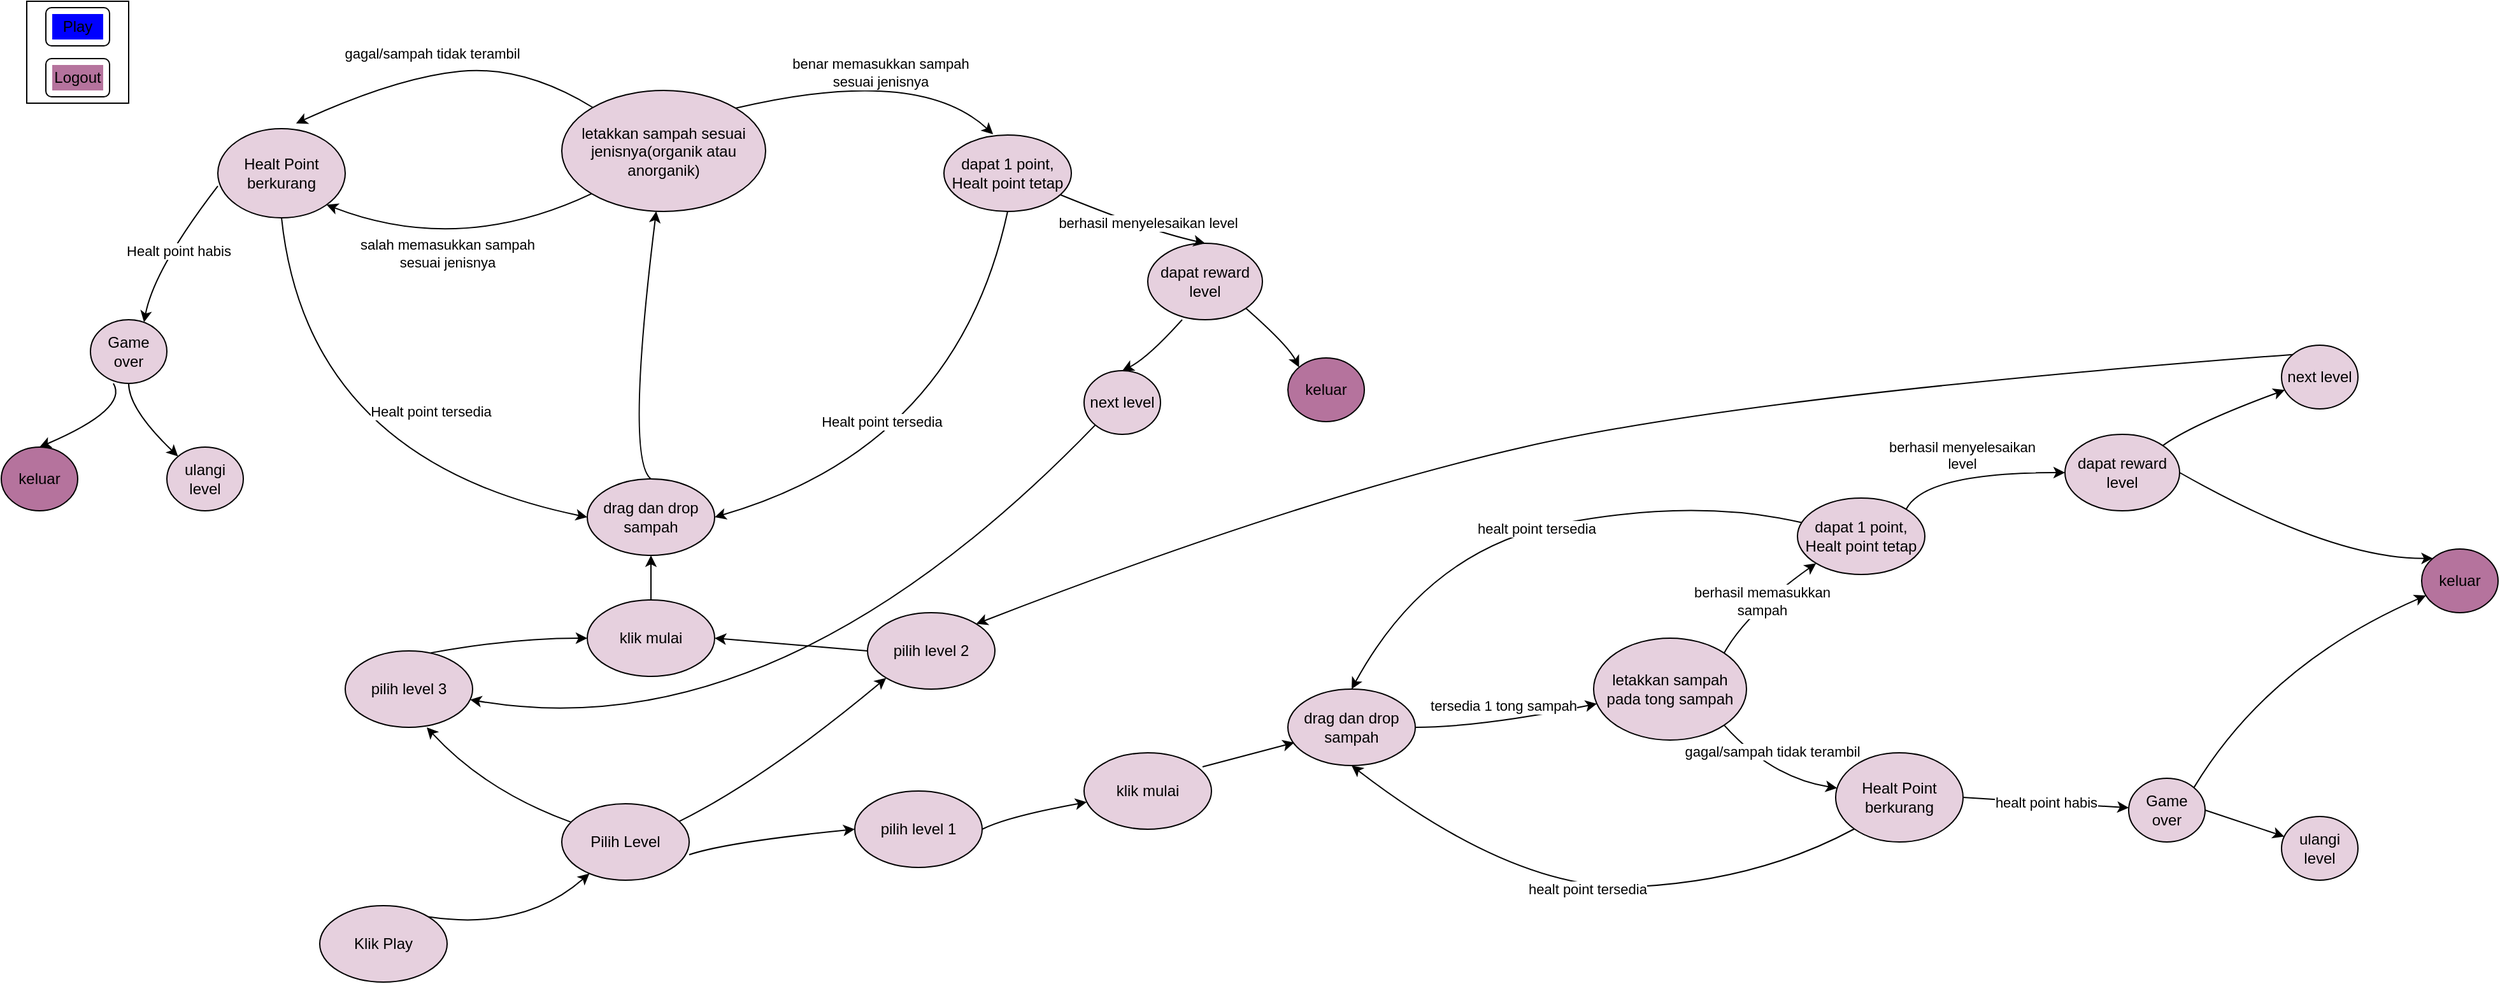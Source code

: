 <mxfile version="13.10.0" type="github">
  <diagram id="0ruAm_mbsfTCE9Q-pWes" name="Page-1">
    <mxGraphModel dx="2560" dy="617" grid="1" gridSize="10" guides="1" tooltips="1" connect="1" arrows="1" fold="1" page="1" pageScale="1" pageWidth="1100" pageHeight="850" math="0" shadow="0">
      <root>
        <mxCell id="0" />
        <mxCell id="1" parent="0" />
        <mxCell id="ufACirdJFiVra8hk12WO-1" value="Klik Play" style="ellipse;whiteSpace=wrap;html=1;fillColor=#E6D0DE;strokeColor=#000000;" parent="1" vertex="1">
          <mxGeometry x="240" y="730" width="100" height="60" as="geometry" />
        </mxCell>
        <mxCell id="ufACirdJFiVra8hk12WO-11" value="" style="group;fillColor=#CDA2BE;" parent="1" vertex="1" connectable="0">
          <mxGeometry x="10" y="20" width="80" height="80" as="geometry" />
        </mxCell>
        <mxCell id="ufACirdJFiVra8hk12WO-2" value="" style="whiteSpace=wrap;html=1;aspect=fixed;fillColor=#FFFFFF;" parent="ufACirdJFiVra8hk12WO-11" vertex="1">
          <mxGeometry width="80" height="80" as="geometry" />
        </mxCell>
        <mxCell id="ufACirdJFiVra8hk12WO-6" value="" style="rounded=1;whiteSpace=wrap;html=1;" parent="ufACirdJFiVra8hk12WO-11" vertex="1">
          <mxGeometry x="15" y="5" width="50" height="30" as="geometry" />
        </mxCell>
        <mxCell id="ufACirdJFiVra8hk12WO-3" value="Play" style="text;html=1;strokeColor=none;fillColor=#0000FF;align=center;verticalAlign=middle;whiteSpace=wrap;rounded=0;" parent="ufACirdJFiVra8hk12WO-11" vertex="1">
          <mxGeometry x="20" y="10" width="40" height="20" as="geometry" />
        </mxCell>
        <mxCell id="ufACirdJFiVra8hk12WO-9" value="" style="rounded=1;whiteSpace=wrap;html=1;" parent="ufACirdJFiVra8hk12WO-11" vertex="1">
          <mxGeometry x="15" y="45" width="50" height="30" as="geometry" />
        </mxCell>
        <mxCell id="ufACirdJFiVra8hk12WO-4" value="Logout" style="text;html=1;strokeColor=none;fillColor=#B5739D;align=center;verticalAlign=middle;whiteSpace=wrap;rounded=0;" parent="ufACirdJFiVra8hk12WO-11" vertex="1">
          <mxGeometry x="20" y="50" width="40" height="20" as="geometry" />
        </mxCell>
        <mxCell id="Aw8P6YKWe4kPCCdSZn9g-1" value="" style="curved=1;endArrow=classic;html=1;exitX=1;exitY=0;exitDx=0;exitDy=0;fillColor=#E6D0DE;strokeColor=#000000;" edge="1" parent="1" source="ufACirdJFiVra8hk12WO-1" target="Aw8P6YKWe4kPCCdSZn9g-40">
          <mxGeometry width="50" height="50" relative="1" as="geometry">
            <mxPoint x="510" y="391.77" as="sourcePoint" />
            <mxPoint x="560" y="341.77" as="targetPoint" />
            <Array as="points">
              <mxPoint x="400" y="750" />
            </Array>
          </mxGeometry>
        </mxCell>
        <mxCell id="Aw8P6YKWe4kPCCdSZn9g-3" value="klik mulai" style="ellipse;whiteSpace=wrap;html=1;fillColor=#E6D0DE;strokeColor=#000000;" vertex="1" parent="1">
          <mxGeometry x="450" y="490" width="100" height="60" as="geometry" />
        </mxCell>
        <mxCell id="Aw8P6YKWe4kPCCdSZn9g-4" value="" style="curved=1;endArrow=classic;html=1;exitX=0.92;exitY=0.233;exitDx=0;exitDy=0;exitPerimeter=0;entryX=0;entryY=1;entryDx=0;entryDy=0;fillColor=#E6D0DE;strokeColor=#000000;" edge="1" parent="1" source="Aw8P6YKWe4kPCCdSZn9g-40" target="Aw8P6YKWe4kPCCdSZn9g-93">
          <mxGeometry width="50" height="50" relative="1" as="geometry">
            <mxPoint x="420" y="661.77" as="sourcePoint" />
            <mxPoint x="680" y="540" as="targetPoint" />
            <Array as="points">
              <mxPoint x="590" y="630" />
            </Array>
          </mxGeometry>
        </mxCell>
        <mxCell id="Aw8P6YKWe4kPCCdSZn9g-5" value="drag dan drop sampah" style="ellipse;whiteSpace=wrap;html=1;fillColor=#E6D0DE;strokeColor=#000000;" vertex="1" parent="1">
          <mxGeometry x="450" y="395" width="100" height="60" as="geometry" />
        </mxCell>
        <mxCell id="Aw8P6YKWe4kPCCdSZn9g-7" value="letakkan sampah sesuai jenisnya(organik atau anorganik)" style="ellipse;whiteSpace=wrap;html=1;fillColor=#E6D0DE;strokeColor=#000000;" vertex="1" parent="1">
          <mxGeometry x="430" y="90" width="160" height="95" as="geometry" />
        </mxCell>
        <mxCell id="Aw8P6YKWe4kPCCdSZn9g-8" value="Healt Point berkurang" style="ellipse;whiteSpace=wrap;html=1;fillColor=#E6D0DE;strokeColor=#000000;" vertex="1" parent="1">
          <mxGeometry x="160" y="120" width="100" height="70" as="geometry" />
        </mxCell>
        <mxCell id="Aw8P6YKWe4kPCCdSZn9g-9" value="dapat 1 point, Healt point tetap" style="ellipse;whiteSpace=wrap;html=1;fillColor=#E6D0DE;strokeColor=#000000;" vertex="1" parent="1">
          <mxGeometry x="730" y="125" width="100" height="60" as="geometry" />
        </mxCell>
        <mxCell id="Aw8P6YKWe4kPCCdSZn9g-10" value="" style="curved=1;endArrow=classic;html=1;entryX=0.386;entryY=-0.01;entryDx=0;entryDy=0;exitX=1;exitY=0;exitDx=0;exitDy=0;fillColor=#E6D0DE;strokeColor=#000000;entryPerimeter=0;" edge="1" parent="1" source="Aw8P6YKWe4kPCCdSZn9g-7" target="Aw8P6YKWe4kPCCdSZn9g-9">
          <mxGeometry width="50" height="50" relative="1" as="geometry">
            <mxPoint x="490" y="300" as="sourcePoint" />
            <mxPoint x="540" y="250" as="targetPoint" />
            <Array as="points">
              <mxPoint x="710" y="70" />
            </Array>
          </mxGeometry>
        </mxCell>
        <mxCell id="Aw8P6YKWe4kPCCdSZn9g-17" value="&lt;div&gt;benar memasukkan sampah &lt;br&gt;&lt;/div&gt;&lt;div&gt;sesuai jenisnya&lt;/div&gt;" style="edgeLabel;html=1;align=center;verticalAlign=middle;resizable=0;points=[];fillColor=#E6D0DE;strokeColor=#000000;" vertex="1" connectable="0" parent="Aw8P6YKWe4kPCCdSZn9g-10">
          <mxGeometry x="-0.102" y="-8" relative="1" as="geometry">
            <mxPoint x="11.8" y="-12.03" as="offset" />
          </mxGeometry>
        </mxCell>
        <mxCell id="Aw8P6YKWe4kPCCdSZn9g-11" value="" style="curved=1;endArrow=classic;html=1;entryX=1;entryY=1;entryDx=0;entryDy=0;exitX=0;exitY=1;exitDx=0;exitDy=0;fillColor=#E6D0DE;strokeColor=#000000;" edge="1" parent="1" source="Aw8P6YKWe4kPCCdSZn9g-7" target="Aw8P6YKWe4kPCCdSZn9g-8">
          <mxGeometry width="50" height="50" relative="1" as="geometry">
            <mxPoint x="548.0" y="288.0" as="sourcePoint" />
            <mxPoint x="664.645" y="231.213" as="targetPoint" />
            <Array as="points">
              <mxPoint x="350" y="220" />
            </Array>
          </mxGeometry>
        </mxCell>
        <mxCell id="Aw8P6YKWe4kPCCdSZn9g-15" value="&lt;div&gt;salah memasukkan sampah &lt;br&gt;&lt;/div&gt;&lt;div&gt;sesuai jenisnya&lt;/div&gt;" style="edgeLabel;html=1;align=center;verticalAlign=middle;resizable=0;points=[];fillColor=#E6D0DE;strokeColor=#000000;" vertex="1" connectable="0" parent="Aw8P6YKWe4kPCCdSZn9g-11">
          <mxGeometry x="0.033" y="3" relative="1" as="geometry">
            <mxPoint x="-6.84" y="-3.67" as="offset" />
          </mxGeometry>
        </mxCell>
        <mxCell id="Aw8P6YKWe4kPCCdSZn9g-14" value="" style="curved=1;endArrow=classic;html=1;entryX=0.614;entryY=-0.059;entryDx=0;entryDy=0;fillColor=#E6D0DE;strokeColor=#000000;entryPerimeter=0;" edge="1" parent="1" source="Aw8P6YKWe4kPCCdSZn9g-7" target="Aw8P6YKWe4kPCCdSZn9g-8">
          <mxGeometry width="50" height="50" relative="1" as="geometry">
            <mxPoint x="500" y="270" as="sourcePoint" />
            <mxPoint x="350" y="229" as="targetPoint" />
            <Array as="points">
              <mxPoint x="400" y="70" />
              <mxPoint x="300" y="80" />
            </Array>
          </mxGeometry>
        </mxCell>
        <mxCell id="Aw8P6YKWe4kPCCdSZn9g-16" value="gagal/sampah tidak terambil" style="edgeLabel;html=1;align=center;verticalAlign=middle;resizable=0;points=[];fillColor=#E6D0DE;strokeColor=#000000;" vertex="1" connectable="0" parent="Aw8P6YKWe4kPCCdSZn9g-14">
          <mxGeometry x="0.015" y="13" relative="1" as="geometry">
            <mxPoint x="-10.24" y="-28.04" as="offset" />
          </mxGeometry>
        </mxCell>
        <mxCell id="Aw8P6YKWe4kPCCdSZn9g-18" value="" style="curved=1;endArrow=classic;html=1;exitX=0.5;exitY=0;exitDx=0;exitDy=0;fillColor=#E6D0DE;strokeColor=#000000;" edge="1" parent="1" source="Aw8P6YKWe4kPCCdSZn9g-3" target="Aw8P6YKWe4kPCCdSZn9g-5">
          <mxGeometry width="50" height="50" relative="1" as="geometry">
            <mxPoint x="455.725" y="584.275" as="sourcePoint" />
            <mxPoint x="483.064" y="548.227" as="targetPoint" />
            <Array as="points" />
          </mxGeometry>
        </mxCell>
        <mxCell id="Aw8P6YKWe4kPCCdSZn9g-19" value="" style="curved=1;endArrow=classic;html=1;exitX=0.5;exitY=0;exitDx=0;exitDy=0;fillColor=#E6D0DE;strokeColor=#000000;" edge="1" parent="1" source="Aw8P6YKWe4kPCCdSZn9g-5" target="Aw8P6YKWe4kPCCdSZn9g-7">
          <mxGeometry width="50" height="50" relative="1" as="geometry">
            <mxPoint x="500" y="400" as="sourcePoint" />
            <mxPoint x="493.064" y="558.227" as="targetPoint" />
            <Array as="points">
              <mxPoint x="480" y="380" />
            </Array>
          </mxGeometry>
        </mxCell>
        <mxCell id="Aw8P6YKWe4kPCCdSZn9g-21" value="" style="curved=1;endArrow=classic;html=1;entryX=0;entryY=0.5;entryDx=0;entryDy=0;exitX=0.5;exitY=1;exitDx=0;exitDy=0;fillColor=#E6D0DE;strokeColor=#000000;" edge="1" parent="1" source="Aw8P6YKWe4kPCCdSZn9g-8" target="Aw8P6YKWe4kPCCdSZn9g-5">
          <mxGeometry width="50" height="50" relative="1" as="geometry">
            <mxPoint x="220" y="220" as="sourcePoint" />
            <mxPoint x="540" y="350" as="targetPoint" />
            <Array as="points">
              <mxPoint x="230" y="380" />
            </Array>
          </mxGeometry>
        </mxCell>
        <mxCell id="Aw8P6YKWe4kPCCdSZn9g-24" value="Healt point tersedia" style="edgeLabel;html=1;align=center;verticalAlign=middle;resizable=0;points=[];fillColor=#E6D0DE;strokeColor=#000000;" vertex="1" connectable="0" parent="Aw8P6YKWe4kPCCdSZn9g-21">
          <mxGeometry x="0.211" y="37" relative="1" as="geometry">
            <mxPoint x="30.38" y="-14.44" as="offset" />
          </mxGeometry>
        </mxCell>
        <mxCell id="Aw8P6YKWe4kPCCdSZn9g-22" value="" style="curved=1;endArrow=classic;html=1;entryX=1;entryY=0.5;entryDx=0;entryDy=0;exitX=0.5;exitY=1;exitDx=0;exitDy=0;fillColor=#E6D0DE;strokeColor=#000000;" edge="1" parent="1" source="Aw8P6YKWe4kPCCdSZn9g-9" target="Aw8P6YKWe4kPCCdSZn9g-5">
          <mxGeometry width="50" height="50" relative="1" as="geometry">
            <mxPoint x="770" y="200" as="sourcePoint" />
            <mxPoint x="990" y="388.01" as="targetPoint" />
            <Array as="points">
              <mxPoint x="740" y="370" />
            </Array>
          </mxGeometry>
        </mxCell>
        <mxCell id="Aw8P6YKWe4kPCCdSZn9g-23" value="Healt point tersedia" style="edgeLabel;html=1;align=center;verticalAlign=middle;resizable=0;points=[];fillColor=#E6D0DE;strokeColor=#000000;" vertex="1" connectable="0" parent="Aw8P6YKWe4kPCCdSZn9g-22">
          <mxGeometry x="0.237" y="-45" relative="1" as="geometry">
            <mxPoint x="1.24" y="9.12" as="offset" />
          </mxGeometry>
        </mxCell>
        <mxCell id="Aw8P6YKWe4kPCCdSZn9g-25" value="Game over" style="ellipse;whiteSpace=wrap;html=1;fillColor=#E6D0DE;strokeColor=#000000;" vertex="1" parent="1">
          <mxGeometry x="60" y="270" width="60" height="50" as="geometry" />
        </mxCell>
        <mxCell id="Aw8P6YKWe4kPCCdSZn9g-26" value="" style="curved=1;endArrow=classic;html=1;exitX=0;exitY=0.643;exitDx=0;exitDy=0;exitPerimeter=0;entryX=0.7;entryY=0.04;entryDx=0;entryDy=0;entryPerimeter=0;fillColor=#E6D0DE;strokeColor=#000000;" edge="1" parent="1" source="Aw8P6YKWe4kPCCdSZn9g-8" target="Aw8P6YKWe4kPCCdSZn9g-25">
          <mxGeometry width="50" height="50" relative="1" as="geometry">
            <mxPoint x="490" y="400" as="sourcePoint" />
            <mxPoint x="540" y="350" as="targetPoint" />
            <Array as="points">
              <mxPoint x="110" y="230" />
            </Array>
          </mxGeometry>
        </mxCell>
        <mxCell id="Aw8P6YKWe4kPCCdSZn9g-39" value="Healt point habis " style="edgeLabel;html=1;align=center;verticalAlign=middle;resizable=0;points=[];fillColor=#E6D0DE;strokeColor=#000000;" vertex="1" connectable="0" parent="Aw8P6YKWe4kPCCdSZn9g-26">
          <mxGeometry x="-0.046" y="6" relative="1" as="geometry">
            <mxPoint as="offset" />
          </mxGeometry>
        </mxCell>
        <mxCell id="Aw8P6YKWe4kPCCdSZn9g-27" value="ulangi level" style="ellipse;whiteSpace=wrap;html=1;fillColor=#E6D0DE;strokeColor=#000000;" vertex="1" parent="1">
          <mxGeometry x="120" y="370" width="60" height="50" as="geometry" />
        </mxCell>
        <mxCell id="Aw8P6YKWe4kPCCdSZn9g-28" value="keluar" style="ellipse;whiteSpace=wrap;html=1;fillColor=#B5739D;strokeColor=#000000;" vertex="1" parent="1">
          <mxGeometry x="-10" y="370" width="60" height="50" as="geometry" />
        </mxCell>
        <mxCell id="Aw8P6YKWe4kPCCdSZn9g-29" value="" style="curved=1;endArrow=classic;html=1;exitX=0.5;exitY=1;exitDx=0;exitDy=0;entryX=0;entryY=0;entryDx=0;entryDy=0;fillColor=#E6D0DE;strokeColor=#000000;" edge="1" parent="1" source="Aw8P6YKWe4kPCCdSZn9g-25" target="Aw8P6YKWe4kPCCdSZn9g-27">
          <mxGeometry width="50" height="50" relative="1" as="geometry">
            <mxPoint x="450" y="520" as="sourcePoint" />
            <mxPoint x="500" y="470" as="targetPoint" />
            <Array as="points">
              <mxPoint x="90" y="340" />
            </Array>
          </mxGeometry>
        </mxCell>
        <mxCell id="Aw8P6YKWe4kPCCdSZn9g-30" value="" style="curved=1;endArrow=classic;html=1;exitX=0.3;exitY=1;exitDx=0;exitDy=0;entryX=0.5;entryY=0;entryDx=0;entryDy=0;exitPerimeter=0;fillColor=#E6D0DE;strokeColor=#000000;" edge="1" parent="1" source="Aw8P6YKWe4kPCCdSZn9g-25" target="Aw8P6YKWe4kPCCdSZn9g-28">
          <mxGeometry width="50" height="50" relative="1" as="geometry">
            <mxPoint x="99" y="320" as="sourcePoint" />
            <mxPoint x="128.787" y="377.322" as="targetPoint" />
            <Array as="points">
              <mxPoint x="90" y="340" />
            </Array>
          </mxGeometry>
        </mxCell>
        <mxCell id="Aw8P6YKWe4kPCCdSZn9g-32" value="dapat reward level" style="ellipse;whiteSpace=wrap;html=1;fillColor=#E6D0DE;strokeColor=#000000;" vertex="1" parent="1">
          <mxGeometry x="890" y="210" width="90" height="60" as="geometry" />
        </mxCell>
        <mxCell id="Aw8P6YKWe4kPCCdSZn9g-33" value="" style="curved=1;endArrow=classic;html=1;entryX=0.5;entryY=0;entryDx=0;entryDy=0;fillColor=#E6D0DE;strokeColor=#000000;" edge="1" parent="1" target="Aw8P6YKWe4kPCCdSZn9g-32" source="Aw8P6YKWe4kPCCdSZn9g-9">
          <mxGeometry width="50" height="50" relative="1" as="geometry">
            <mxPoint x="1030" y="170" as="sourcePoint" />
            <mxPoint x="1370" y="314.99" as="targetPoint" />
            <Array as="points">
              <mxPoint x="890" y="200" />
            </Array>
          </mxGeometry>
        </mxCell>
        <mxCell id="Aw8P6YKWe4kPCCdSZn9g-38" value="berhasil menyelesaikan level" style="edgeLabel;html=1;align=center;verticalAlign=middle;resizable=0;points=[];fillColor=#E6D0DE;strokeColor=#000000;" vertex="1" connectable="0" parent="Aw8P6YKWe4kPCCdSZn9g-33">
          <mxGeometry x="-0.044" y="-2" relative="1" as="geometry">
            <mxPoint x="16.03" y="-2.21" as="offset" />
          </mxGeometry>
        </mxCell>
        <mxCell id="Aw8P6YKWe4kPCCdSZn9g-34" value="keluar" style="ellipse;whiteSpace=wrap;html=1;fillColor=#B5739D;strokeColor=#000000;" vertex="1" parent="1">
          <mxGeometry x="1000" y="300" width="60" height="50" as="geometry" />
        </mxCell>
        <mxCell id="Aw8P6YKWe4kPCCdSZn9g-35" value="next level" style="ellipse;whiteSpace=wrap;html=1;fillColor=#E6D0DE;strokeColor=#000000;" vertex="1" parent="1">
          <mxGeometry x="840" y="310" width="60" height="50" as="geometry" />
        </mxCell>
        <mxCell id="Aw8P6YKWe4kPCCdSZn9g-36" value="" style="curved=1;endArrow=classic;html=1;entryX=0;entryY=0;entryDx=0;entryDy=0;fillColor=#E6D0DE;strokeColor=#000000;" edge="1" parent="1" target="Aw8P6YKWe4kPCCdSZn9g-34">
          <mxGeometry width="50" height="50" relative="1" as="geometry">
            <mxPoint x="967" y="261" as="sourcePoint" />
            <mxPoint x="1330" y="434.99" as="targetPoint" />
            <Array as="points">
              <mxPoint x="1000" y="290" />
            </Array>
          </mxGeometry>
        </mxCell>
        <mxCell id="Aw8P6YKWe4kPCCdSZn9g-37" value="" style="curved=1;endArrow=classic;html=1;exitX=0.3;exitY=1;exitDx=0;exitDy=0;entryX=0.5;entryY=0;entryDx=0;entryDy=0;exitPerimeter=0;fillColor=#E6D0DE;strokeColor=#000000;" edge="1" parent="1" source="Aw8P6YKWe4kPCCdSZn9g-32" target="Aw8P6YKWe4kPCCdSZn9g-35">
          <mxGeometry width="50" height="50" relative="1" as="geometry">
            <mxPoint x="929" y="284.99" as="sourcePoint" />
            <mxPoint x="958.787" y="342.312" as="targetPoint" />
            <Array as="points">
              <mxPoint x="890" y="300" />
            </Array>
          </mxGeometry>
        </mxCell>
        <mxCell id="Aw8P6YKWe4kPCCdSZn9g-40" value="Pilih Level " style="ellipse;whiteSpace=wrap;html=1;fillColor=#E6D0DE;strokeColor=#000000;" vertex="1" parent="1">
          <mxGeometry x="430" y="650" width="100" height="60" as="geometry" />
        </mxCell>
        <mxCell id="Aw8P6YKWe4kPCCdSZn9g-84" value="pilih level 1" style="ellipse;whiteSpace=wrap;html=1;fillColor=#E6D0DE;strokeColor=#000000;" vertex="1" parent="1">
          <mxGeometry x="660" y="640" width="100" height="60" as="geometry" />
        </mxCell>
        <mxCell id="Aw8P6YKWe4kPCCdSZn9g-85" value="drag dan drop sampah" style="ellipse;whiteSpace=wrap;html=1;fillColor=#E6D0DE;strokeColor=#000000;" vertex="1" parent="1">
          <mxGeometry x="1000" y="560" width="100" height="60" as="geometry" />
        </mxCell>
        <mxCell id="Aw8P6YKWe4kPCCdSZn9g-86" value="&lt;div&gt;letakkan sampah &lt;br&gt;&lt;/div&gt;&lt;div&gt;pada tong sampah&lt;/div&gt;" style="ellipse;whiteSpace=wrap;html=1;fillColor=#E6D0DE;strokeColor=#000000;" vertex="1" parent="1">
          <mxGeometry x="1240" y="520" width="120" height="80" as="geometry" />
        </mxCell>
        <mxCell id="Aw8P6YKWe4kPCCdSZn9g-87" value="" style="curved=1;endArrow=classic;html=1;exitX=0.93;exitY=0.183;exitDx=0;exitDy=0;exitPerimeter=0;entryX=0.05;entryY=0.7;entryDx=0;entryDy=0;entryPerimeter=0;fillColor=#E6D0DE;strokeColor=#000000;" edge="1" parent="1" source="Aw8P6YKWe4kPCCdSZn9g-90" target="Aw8P6YKWe4kPCCdSZn9g-85">
          <mxGeometry width="50" height="50" relative="1" as="geometry">
            <mxPoint x="950" y="640" as="sourcePoint" />
            <mxPoint x="1032" y="609" as="targetPoint" />
            <Array as="points" />
          </mxGeometry>
        </mxCell>
        <mxCell id="Aw8P6YKWe4kPCCdSZn9g-88" value="tersedia 1 tong sampah" style="curved=1;endArrow=classic;html=1;exitX=1;exitY=0.5;exitDx=0;exitDy=0;exitPerimeter=0;fillColor=#E6D0DE;strokeColor=#000000;" edge="1" parent="1" source="Aw8P6YKWe4kPCCdSZn9g-85" target="Aw8P6YKWe4kPCCdSZn9g-86">
          <mxGeometry x="-0.006" y="13" width="50" height="50" relative="1" as="geometry">
            <mxPoint x="920" y="520" as="sourcePoint" />
            <mxPoint x="913.064" y="678.227" as="targetPoint" />
            <Array as="points">
              <mxPoint x="1150" y="590" />
            </Array>
            <mxPoint as="offset" />
          </mxGeometry>
        </mxCell>
        <mxCell id="Aw8P6YKWe4kPCCdSZn9g-89" value="" style="curved=1;endArrow=classic;html=1;entryX=0;entryY=0.5;entryDx=0;entryDy=0;fillColor=#E6D0DE;strokeColor=#000000;" edge="1" parent="1" target="Aw8P6YKWe4kPCCdSZn9g-84">
          <mxGeometry width="50" height="50" relative="1" as="geometry">
            <mxPoint x="530" y="690" as="sourcePoint" />
            <mxPoint x="600" y="700" as="targetPoint" />
            <Array as="points">
              <mxPoint x="560" y="680" />
            </Array>
          </mxGeometry>
        </mxCell>
        <mxCell id="Aw8P6YKWe4kPCCdSZn9g-90" value="klik mulai" style="ellipse;whiteSpace=wrap;html=1;fillColor=#E6D0DE;strokeColor=#000000;" vertex="1" parent="1">
          <mxGeometry x="840" y="610" width="100" height="60" as="geometry" />
        </mxCell>
        <mxCell id="Aw8P6YKWe4kPCCdSZn9g-91" value="" style="curved=1;endArrow=classic;html=1;exitX=1;exitY=0.5;exitDx=0;exitDy=0;fillColor=#E6D0DE;strokeColor=#000000;" edge="1" parent="1" source="Aw8P6YKWe4kPCCdSZn9g-84" target="Aw8P6YKWe4kPCCdSZn9g-90">
          <mxGeometry width="50" height="50" relative="1" as="geometry">
            <mxPoint x="461.49" y="726.697" as="sourcePoint" />
            <mxPoint x="600" y="700" as="targetPoint" />
            <Array as="points">
              <mxPoint x="780" y="660" />
            </Array>
          </mxGeometry>
        </mxCell>
        <mxCell id="Aw8P6YKWe4kPCCdSZn9g-92" value="" style="curved=1;endArrow=classic;html=1;entryX=0.64;entryY=1;entryDx=0;entryDy=0;entryPerimeter=0;fillColor=#E6D0DE;strokeColor=#000000;" edge="1" parent="1" source="Aw8P6YKWe4kPCCdSZn9g-40" target="Aw8P6YKWe4kPCCdSZn9g-94">
          <mxGeometry width="50" height="50" relative="1" as="geometry">
            <mxPoint x="480" y="620" as="sourcePoint" />
            <mxPoint x="340" y="550" as="targetPoint" />
            <Array as="points">
              <mxPoint x="370" y="640" />
            </Array>
          </mxGeometry>
        </mxCell>
        <mxCell id="Aw8P6YKWe4kPCCdSZn9g-93" value="pilih level 2" style="ellipse;whiteSpace=wrap;html=1;fillColor=#E6D0DE;strokeColor=#000000;" vertex="1" parent="1">
          <mxGeometry x="670" y="500" width="100" height="60" as="geometry" />
        </mxCell>
        <mxCell id="Aw8P6YKWe4kPCCdSZn9g-94" value="pilih level 3" style="ellipse;whiteSpace=wrap;html=1;fillColor=#E6D0DE;strokeColor=#000000;" vertex="1" parent="1">
          <mxGeometry x="260" y="530" width="100" height="60" as="geometry" />
        </mxCell>
        <mxCell id="Aw8P6YKWe4kPCCdSZn9g-97" value="Healt Point berkurang" style="ellipse;whiteSpace=wrap;html=1;fillColor=#E6D0DE;strokeColor=#000000;" vertex="1" parent="1">
          <mxGeometry x="1430" y="610" width="100" height="70" as="geometry" />
        </mxCell>
        <mxCell id="Aw8P6YKWe4kPCCdSZn9g-98" value="dapat 1 point, Healt point tetap" style="ellipse;whiteSpace=wrap;html=1;fillColor=#E6D0DE;strokeColor=#000000;" vertex="1" parent="1">
          <mxGeometry x="1400" y="410" width="100" height="60" as="geometry" />
        </mxCell>
        <mxCell id="Aw8P6YKWe4kPCCdSZn9g-99" value="&lt;div&gt;berhasil memasukkan &lt;br&gt;&lt;/div&gt;&lt;div&gt;sampah&lt;/div&gt;" style="curved=1;endArrow=classic;html=1;exitX=1;exitY=0;exitDx=0;exitDy=0;entryX=0;entryY=1;entryDx=0;entryDy=0;fillColor=#E6D0DE;strokeColor=#000000;" edge="1" parent="1" source="Aw8P6YKWe4kPCCdSZn9g-86" target="Aw8P6YKWe4kPCCdSZn9g-98">
          <mxGeometry width="50" height="50" relative="1" as="geometry">
            <mxPoint x="1460" y="510" as="sourcePoint" />
            <mxPoint x="1510" y="460" as="targetPoint" />
            <Array as="points">
              <mxPoint x="1360" y="500" />
            </Array>
          </mxGeometry>
        </mxCell>
        <mxCell id="Aw8P6YKWe4kPCCdSZn9g-101" value="gagal/sampah tidak terambil" style="curved=1;endArrow=classic;html=1;exitX=1;exitY=1;exitDx=0;exitDy=0;fillColor=#E6D0DE;strokeColor=#000000;" edge="1" parent="1" source="Aw8P6YKWe4kPCCdSZn9g-86" target="Aw8P6YKWe4kPCCdSZn9g-97">
          <mxGeometry x="-0.234" y="13" width="50" height="50" relative="1" as="geometry">
            <mxPoint x="1330" y="590" as="sourcePoint" />
            <mxPoint x="1510" y="460" as="targetPoint" />
            <Array as="points">
              <mxPoint x="1380" y="630" />
            </Array>
            <mxPoint y="-1" as="offset" />
          </mxGeometry>
        </mxCell>
        <mxCell id="Aw8P6YKWe4kPCCdSZn9g-103" value="dapat reward level" style="ellipse;whiteSpace=wrap;html=1;fillColor=#E6D0DE;strokeColor=#000000;" vertex="1" parent="1">
          <mxGeometry x="1610" y="360" width="90" height="60" as="geometry" />
        </mxCell>
        <mxCell id="Aw8P6YKWe4kPCCdSZn9g-104" value="keluar" style="ellipse;whiteSpace=wrap;html=1;fillColor=#B5739D;strokeColor=#000000;" vertex="1" parent="1">
          <mxGeometry x="1890" y="450" width="60" height="50" as="geometry" />
        </mxCell>
        <mxCell id="Aw8P6YKWe4kPCCdSZn9g-105" value="next level" style="ellipse;whiteSpace=wrap;html=1;fillColor=#E6D0DE;strokeColor=#000000;" vertex="1" parent="1">
          <mxGeometry x="1780" y="290" width="60" height="50" as="geometry" />
        </mxCell>
        <mxCell id="Aw8P6YKWe4kPCCdSZn9g-108" value="Game over" style="ellipse;whiteSpace=wrap;html=1;fillColor=#E6D0DE;strokeColor=#000000;" vertex="1" parent="1">
          <mxGeometry x="1660" y="630" width="60" height="50" as="geometry" />
        </mxCell>
        <mxCell id="Aw8P6YKWe4kPCCdSZn9g-109" value="ulangi level" style="ellipse;whiteSpace=wrap;html=1;fillColor=#E6D0DE;strokeColor=#000000;" vertex="1" parent="1">
          <mxGeometry x="1780" y="660" width="60" height="50" as="geometry" />
        </mxCell>
        <mxCell id="Aw8P6YKWe4kPCCdSZn9g-112" value="&lt;br&gt;&lt;div&gt;berhasil menyelesaikan &lt;br&gt;&lt;/div&gt;&lt;div&gt;level&lt;/div&gt;" style="curved=1;endArrow=classic;html=1;entryX=0;entryY=0.5;entryDx=0;entryDy=0;exitX=1;exitY=0;exitDx=0;exitDy=0;fillColor=#E6D0DE;strokeColor=#000000;" edge="1" parent="1" source="Aw8P6YKWe4kPCCdSZn9g-98" target="Aw8P6YKWe4kPCCdSZn9g-103">
          <mxGeometry x="-0.124" y="20" width="50" height="50" relative="1" as="geometry">
            <mxPoint x="1360" y="510" as="sourcePoint" />
            <mxPoint x="1410" y="460" as="targetPoint" />
            <Array as="points">
              <mxPoint x="1500" y="390" />
            </Array>
            <mxPoint x="-1" as="offset" />
          </mxGeometry>
        </mxCell>
        <mxCell id="Aw8P6YKWe4kPCCdSZn9g-113" value="healt point habis" style="curved=1;endArrow=classic;html=1;exitX=1;exitY=0.5;exitDx=0;exitDy=0;fillColor=#E6D0DE;strokeColor=#000000;" edge="1" parent="1" source="Aw8P6YKWe4kPCCdSZn9g-97" target="Aw8P6YKWe4kPCCdSZn9g-108">
          <mxGeometry width="50" height="50" relative="1" as="geometry">
            <mxPoint x="1360" y="510" as="sourcePoint" />
            <mxPoint x="1620" y="645" as="targetPoint" />
            <Array as="points" />
          </mxGeometry>
        </mxCell>
        <mxCell id="Aw8P6YKWe4kPCCdSZn9g-114" value="" style="curved=1;endArrow=classic;html=1;exitX=1;exitY=0;exitDx=0;exitDy=0;fillColor=#E6D0DE;strokeColor=#000000;" edge="1" parent="1" source="Aw8P6YKWe4kPCCdSZn9g-103" target="Aw8P6YKWe4kPCCdSZn9g-105">
          <mxGeometry x="0.055" y="11" width="50" height="50" relative="1" as="geometry">
            <mxPoint x="1680" y="370" as="sourcePoint" />
            <mxPoint x="1573.54" y="401.45" as="targetPoint" />
            <Array as="points">
              <mxPoint x="1710" y="352" />
            </Array>
            <mxPoint x="-1" as="offset" />
          </mxGeometry>
        </mxCell>
        <mxCell id="Aw8P6YKWe4kPCCdSZn9g-116" value="" style="curved=1;endArrow=classic;html=1;exitX=1;exitY=0.5;exitDx=0;exitDy=0;fillColor=#E6D0DE;strokeColor=#000000;" edge="1" parent="1" source="Aw8P6YKWe4kPCCdSZn9g-108" target="Aw8P6YKWe4kPCCdSZn9g-109">
          <mxGeometry width="50" height="50" relative="1" as="geometry">
            <mxPoint x="1720" y="645" as="sourcePoint" />
            <mxPoint x="1625.139" y="652.592" as="targetPoint" />
            <Array as="points" />
          </mxGeometry>
        </mxCell>
        <mxCell id="Aw8P6YKWe4kPCCdSZn9g-117" value="" style="curved=1;endArrow=classic;html=1;exitX=1;exitY=0;exitDx=0;exitDy=0;fillColor=#E6D0DE;strokeColor=#000000;" edge="1" parent="1" source="Aw8P6YKWe4kPCCdSZn9g-108" target="Aw8P6YKWe4kPCCdSZn9g-104">
          <mxGeometry width="50" height="50" relative="1" as="geometry">
            <mxPoint x="1540" y="655" as="sourcePoint" />
            <mxPoint x="1635.139" y="662.592" as="targetPoint" />
            <Array as="points">
              <mxPoint x="1770" y="540" />
            </Array>
          </mxGeometry>
        </mxCell>
        <mxCell id="Aw8P6YKWe4kPCCdSZn9g-118" value="" style="curved=1;endArrow=classic;html=1;entryX=0;entryY=0;entryDx=0;entryDy=0;exitX=1;exitY=0.5;exitDx=0;exitDy=0;fillColor=#E6D0DE;strokeColor=#000000;" edge="1" parent="1" source="Aw8P6YKWe4kPCCdSZn9g-103" target="Aw8P6YKWe4kPCCdSZn9g-104">
          <mxGeometry width="50" height="50" relative="1" as="geometry">
            <mxPoint x="1676.518" y="637.58" as="sourcePoint" />
            <mxPoint x="1893.321" y="486.434" as="targetPoint" />
            <Array as="points">
              <mxPoint x="1820" y="458" />
            </Array>
          </mxGeometry>
        </mxCell>
        <mxCell id="Aw8P6YKWe4kPCCdSZn9g-119" value="healt point tersedia" style="curved=1;endArrow=classic;html=1;exitX=0;exitY=1;exitDx=0;exitDy=0;entryX=0.5;entryY=1;entryDx=0;entryDy=0;fillColor=#E6D0DE;strokeColor=#000000;" edge="1" parent="1" source="Aw8P6YKWe4kPCCdSZn9g-97" target="Aw8P6YKWe4kPCCdSZn9g-85">
          <mxGeometry width="50" height="50" relative="1" as="geometry">
            <mxPoint x="1380" y="510" as="sourcePoint" />
            <mxPoint x="1430" y="460" as="targetPoint" />
            <Array as="points">
              <mxPoint x="1370" y="710" />
              <mxPoint x="1180" y="720" />
            </Array>
          </mxGeometry>
        </mxCell>
        <mxCell id="Aw8P6YKWe4kPCCdSZn9g-120" value="healt point tersedia" style="curved=1;endArrow=classic;html=1;entryX=0.5;entryY=0;entryDx=0;entryDy=0;fillColor=#E6D0DE;strokeColor=#000000;" edge="1" parent="1" source="Aw8P6YKWe4kPCCdSZn9g-98" target="Aw8P6YKWe4kPCCdSZn9g-85">
          <mxGeometry width="50" height="50" relative="1" as="geometry">
            <mxPoint x="1444.282" y="669.492" as="sourcePoint" />
            <mxPoint x="1050.0" y="620" as="targetPoint" />
            <Array as="points">
              <mxPoint x="1320" y="410" />
              <mxPoint x="1110" y="450" />
            </Array>
          </mxGeometry>
        </mxCell>
        <mxCell id="Aw8P6YKWe4kPCCdSZn9g-121" value="" style="curved=1;endArrow=classic;html=1;entryX=0;entryY=0.5;entryDx=0;entryDy=0;exitX=0.671;exitY=0.026;exitDx=0;exitDy=0;exitPerimeter=0;fillColor=#E6D0DE;strokeColor=#000000;" edge="1" parent="1" source="Aw8P6YKWe4kPCCdSZn9g-94" target="Aw8P6YKWe4kPCCdSZn9g-3">
          <mxGeometry width="50" height="50" relative="1" as="geometry">
            <mxPoint x="350" y="530" as="sourcePoint" />
            <mxPoint x="570" y="560" as="targetPoint" />
            <Array as="points">
              <mxPoint x="390" y="520" />
            </Array>
          </mxGeometry>
        </mxCell>
        <mxCell id="Aw8P6YKWe4kPCCdSZn9g-122" value="" style="curved=1;endArrow=classic;html=1;exitX=0;exitY=0.5;exitDx=0;exitDy=0;entryX=1;entryY=0.5;entryDx=0;entryDy=0;fillColor=#E6D0DE;strokeColor=#000000;" edge="1" parent="1" source="Aw8P6YKWe4kPCCdSZn9g-93" target="Aw8P6YKWe4kPCCdSZn9g-3">
          <mxGeometry width="50" height="50" relative="1" as="geometry">
            <mxPoint x="522.0" y="663.98" as="sourcePoint" />
            <mxPoint x="684.645" y="551.213" as="targetPoint" />
            <Array as="points" />
          </mxGeometry>
        </mxCell>
        <mxCell id="Aw8P6YKWe4kPCCdSZn9g-124" value="" style="curved=1;endArrow=classic;html=1;exitX=0;exitY=1;exitDx=0;exitDy=0;fillColor=#E6D0DE;strokeColor=#000000;" edge="1" parent="1" source="Aw8P6YKWe4kPCCdSZn9g-35" target="Aw8P6YKWe4kPCCdSZn9g-94">
          <mxGeometry width="50" height="50" relative="1" as="geometry">
            <mxPoint x="670" y="530" as="sourcePoint" />
            <mxPoint x="410" y="520" as="targetPoint" />
            <Array as="points">
              <mxPoint x="600" y="610" />
            </Array>
          </mxGeometry>
        </mxCell>
        <mxCell id="Aw8P6YKWe4kPCCdSZn9g-125" value="" style="curved=1;endArrow=classic;html=1;exitX=0;exitY=0;exitDx=0;exitDy=0;entryX=1;entryY=0;entryDx=0;entryDy=0;fillColor=#E6D0DE;strokeColor=#000000;" edge="1" parent="1" source="Aw8P6YKWe4kPCCdSZn9g-105" target="Aw8P6YKWe4kPCCdSZn9g-93">
          <mxGeometry width="50" height="50" relative="1" as="geometry">
            <mxPoint x="1290" y="330" as="sourcePoint" />
            <mxPoint x="1340" y="280" as="targetPoint" />
            <Array as="points">
              <mxPoint x="1360" y="330" />
              <mxPoint x="1010" y="410" />
            </Array>
          </mxGeometry>
        </mxCell>
      </root>
    </mxGraphModel>
  </diagram>
</mxfile>
